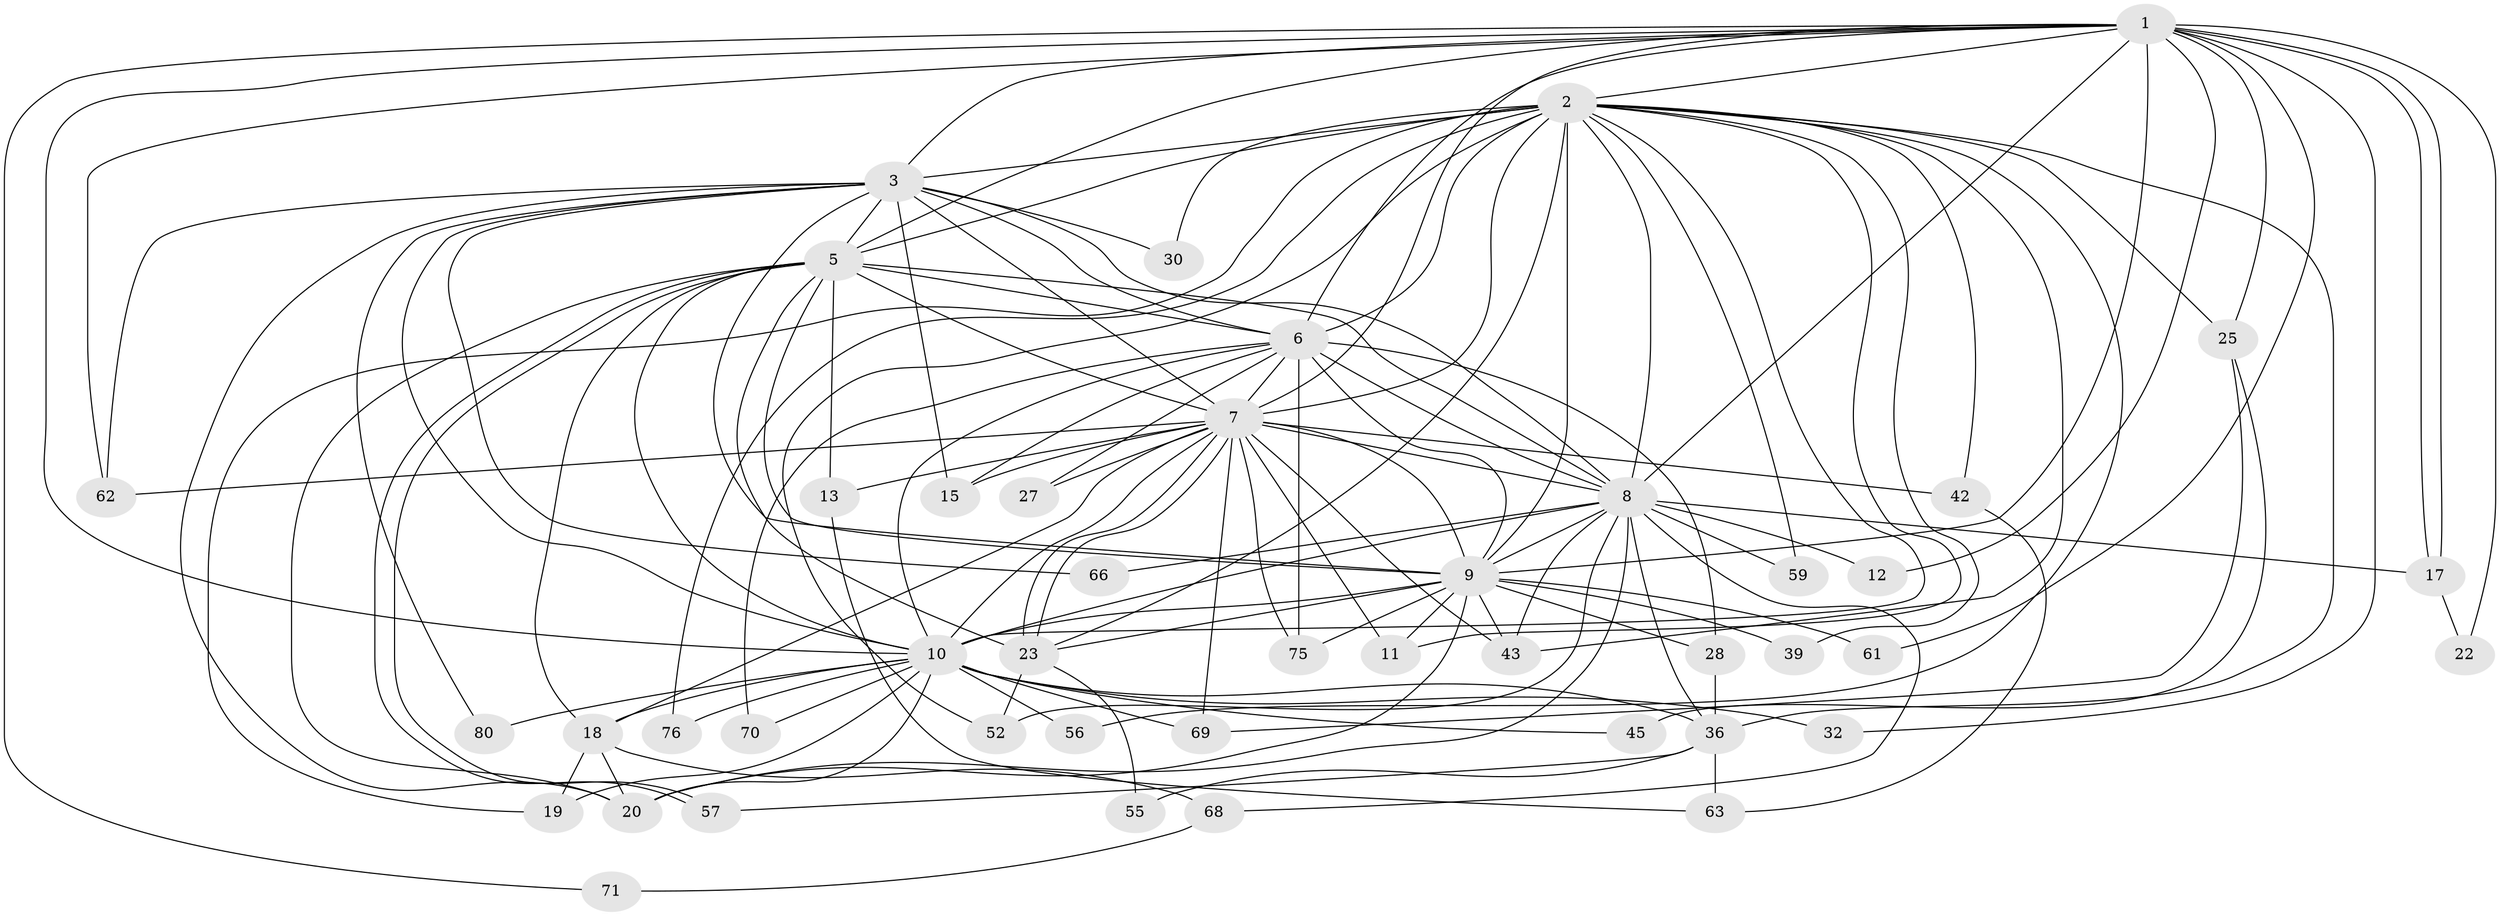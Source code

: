 // original degree distribution, {19: 0.011111111111111112, 24: 0.011111111111111112, 15: 0.022222222222222223, 18: 0.022222222222222223, 16: 0.011111111111111112, 27: 0.011111111111111112, 23: 0.011111111111111112, 22: 0.011111111111111112, 3: 0.23333333333333334, 2: 0.5222222222222223, 4: 0.07777777777777778, 6: 0.03333333333333333, 5: 0.022222222222222223}
// Generated by graph-tools (version 1.1) at 2025/54/03/05/25 16:54:47]
// undirected, 45 vertices, 130 edges
graph export_dot {
graph [start="1"]
  node [color=gray90,style=filled];
  1;
  2 [super="+51+4+81+89+16"];
  3;
  5 [super="+41+73+24+46"];
  6 [super="+64"];
  7 [super="+47+34"];
  8 [super="+21+54+14+77"];
  9;
  10;
  11 [super="+44"];
  12;
  13 [super="+90+53"];
  15 [super="+35"];
  17;
  18;
  19 [super="+60"];
  20 [super="+33+74+29+58"];
  22;
  23 [super="+31+37"];
  25 [super="+72"];
  27;
  28 [super="+88"];
  30 [super="+86"];
  32;
  36 [super="+38"];
  39;
  42;
  43 [super="+65"];
  45;
  52;
  55;
  56;
  57 [super="+83"];
  59;
  61 [super="+82"];
  62 [super="+67"];
  63;
  66;
  68;
  69;
  70;
  71;
  75 [super="+85+79"];
  76;
  80;
  1 -- 2 [weight=2];
  1 -- 3;
  1 -- 5;
  1 -- 6;
  1 -- 7;
  1 -- 8;
  1 -- 9;
  1 -- 10;
  1 -- 12;
  1 -- 17;
  1 -- 17;
  1 -- 22;
  1 -- 25;
  1 -- 32;
  1 -- 61 [weight=2];
  1 -- 71;
  1 -- 62;
  2 -- 3 [weight=2];
  2 -- 5 [weight=3];
  2 -- 6 [weight=4];
  2 -- 7 [weight=4];
  2 -- 8 [weight=3];
  2 -- 9 [weight=6];
  2 -- 10 [weight=3];
  2 -- 25;
  2 -- 30 [weight=2];
  2 -- 39;
  2 -- 56;
  2 -- 59;
  2 -- 76;
  2 -- 43;
  2 -- 23;
  2 -- 36;
  2 -- 11;
  2 -- 42;
  2 -- 19;
  2 -- 52;
  3 -- 5;
  3 -- 6;
  3 -- 7;
  3 -- 8;
  3 -- 9;
  3 -- 10;
  3 -- 15;
  3 -- 20;
  3 -- 30;
  3 -- 62;
  3 -- 66;
  3 -- 80;
  5 -- 6;
  5 -- 7 [weight=2];
  5 -- 8 [weight=2];
  5 -- 9 [weight=2];
  5 -- 10 [weight=2];
  5 -- 13;
  5 -- 57;
  5 -- 57;
  5 -- 20;
  5 -- 23;
  5 -- 18;
  6 -- 7;
  6 -- 8;
  6 -- 9;
  6 -- 10;
  6 -- 15;
  6 -- 27;
  6 -- 28;
  6 -- 70;
  6 -- 75;
  7 -- 8;
  7 -- 9;
  7 -- 10;
  7 -- 11;
  7 -- 13 [weight=2];
  7 -- 18;
  7 -- 23;
  7 -- 23;
  7 -- 27;
  7 -- 42;
  7 -- 43;
  7 -- 62;
  7 -- 69;
  7 -- 75;
  7 -- 15;
  8 -- 9;
  8 -- 10;
  8 -- 12;
  8 -- 36;
  8 -- 59;
  8 -- 66;
  8 -- 17;
  8 -- 43;
  8 -- 68;
  8 -- 20;
  8 -- 52;
  9 -- 10;
  9 -- 28;
  9 -- 39;
  9 -- 43;
  9 -- 61;
  9 -- 20;
  9 -- 75 [weight=2];
  9 -- 23;
  9 -- 11;
  10 -- 18;
  10 -- 19;
  10 -- 20;
  10 -- 32;
  10 -- 36;
  10 -- 45;
  10 -- 56;
  10 -- 69;
  10 -- 70;
  10 -- 76;
  10 -- 80;
  13 -- 63;
  17 -- 22;
  18 -- 19;
  18 -- 68;
  18 -- 20;
  23 -- 52;
  23 -- 55;
  25 -- 45;
  25 -- 69;
  28 -- 36;
  36 -- 63;
  36 -- 57;
  36 -- 55;
  42 -- 63;
  68 -- 71;
}
